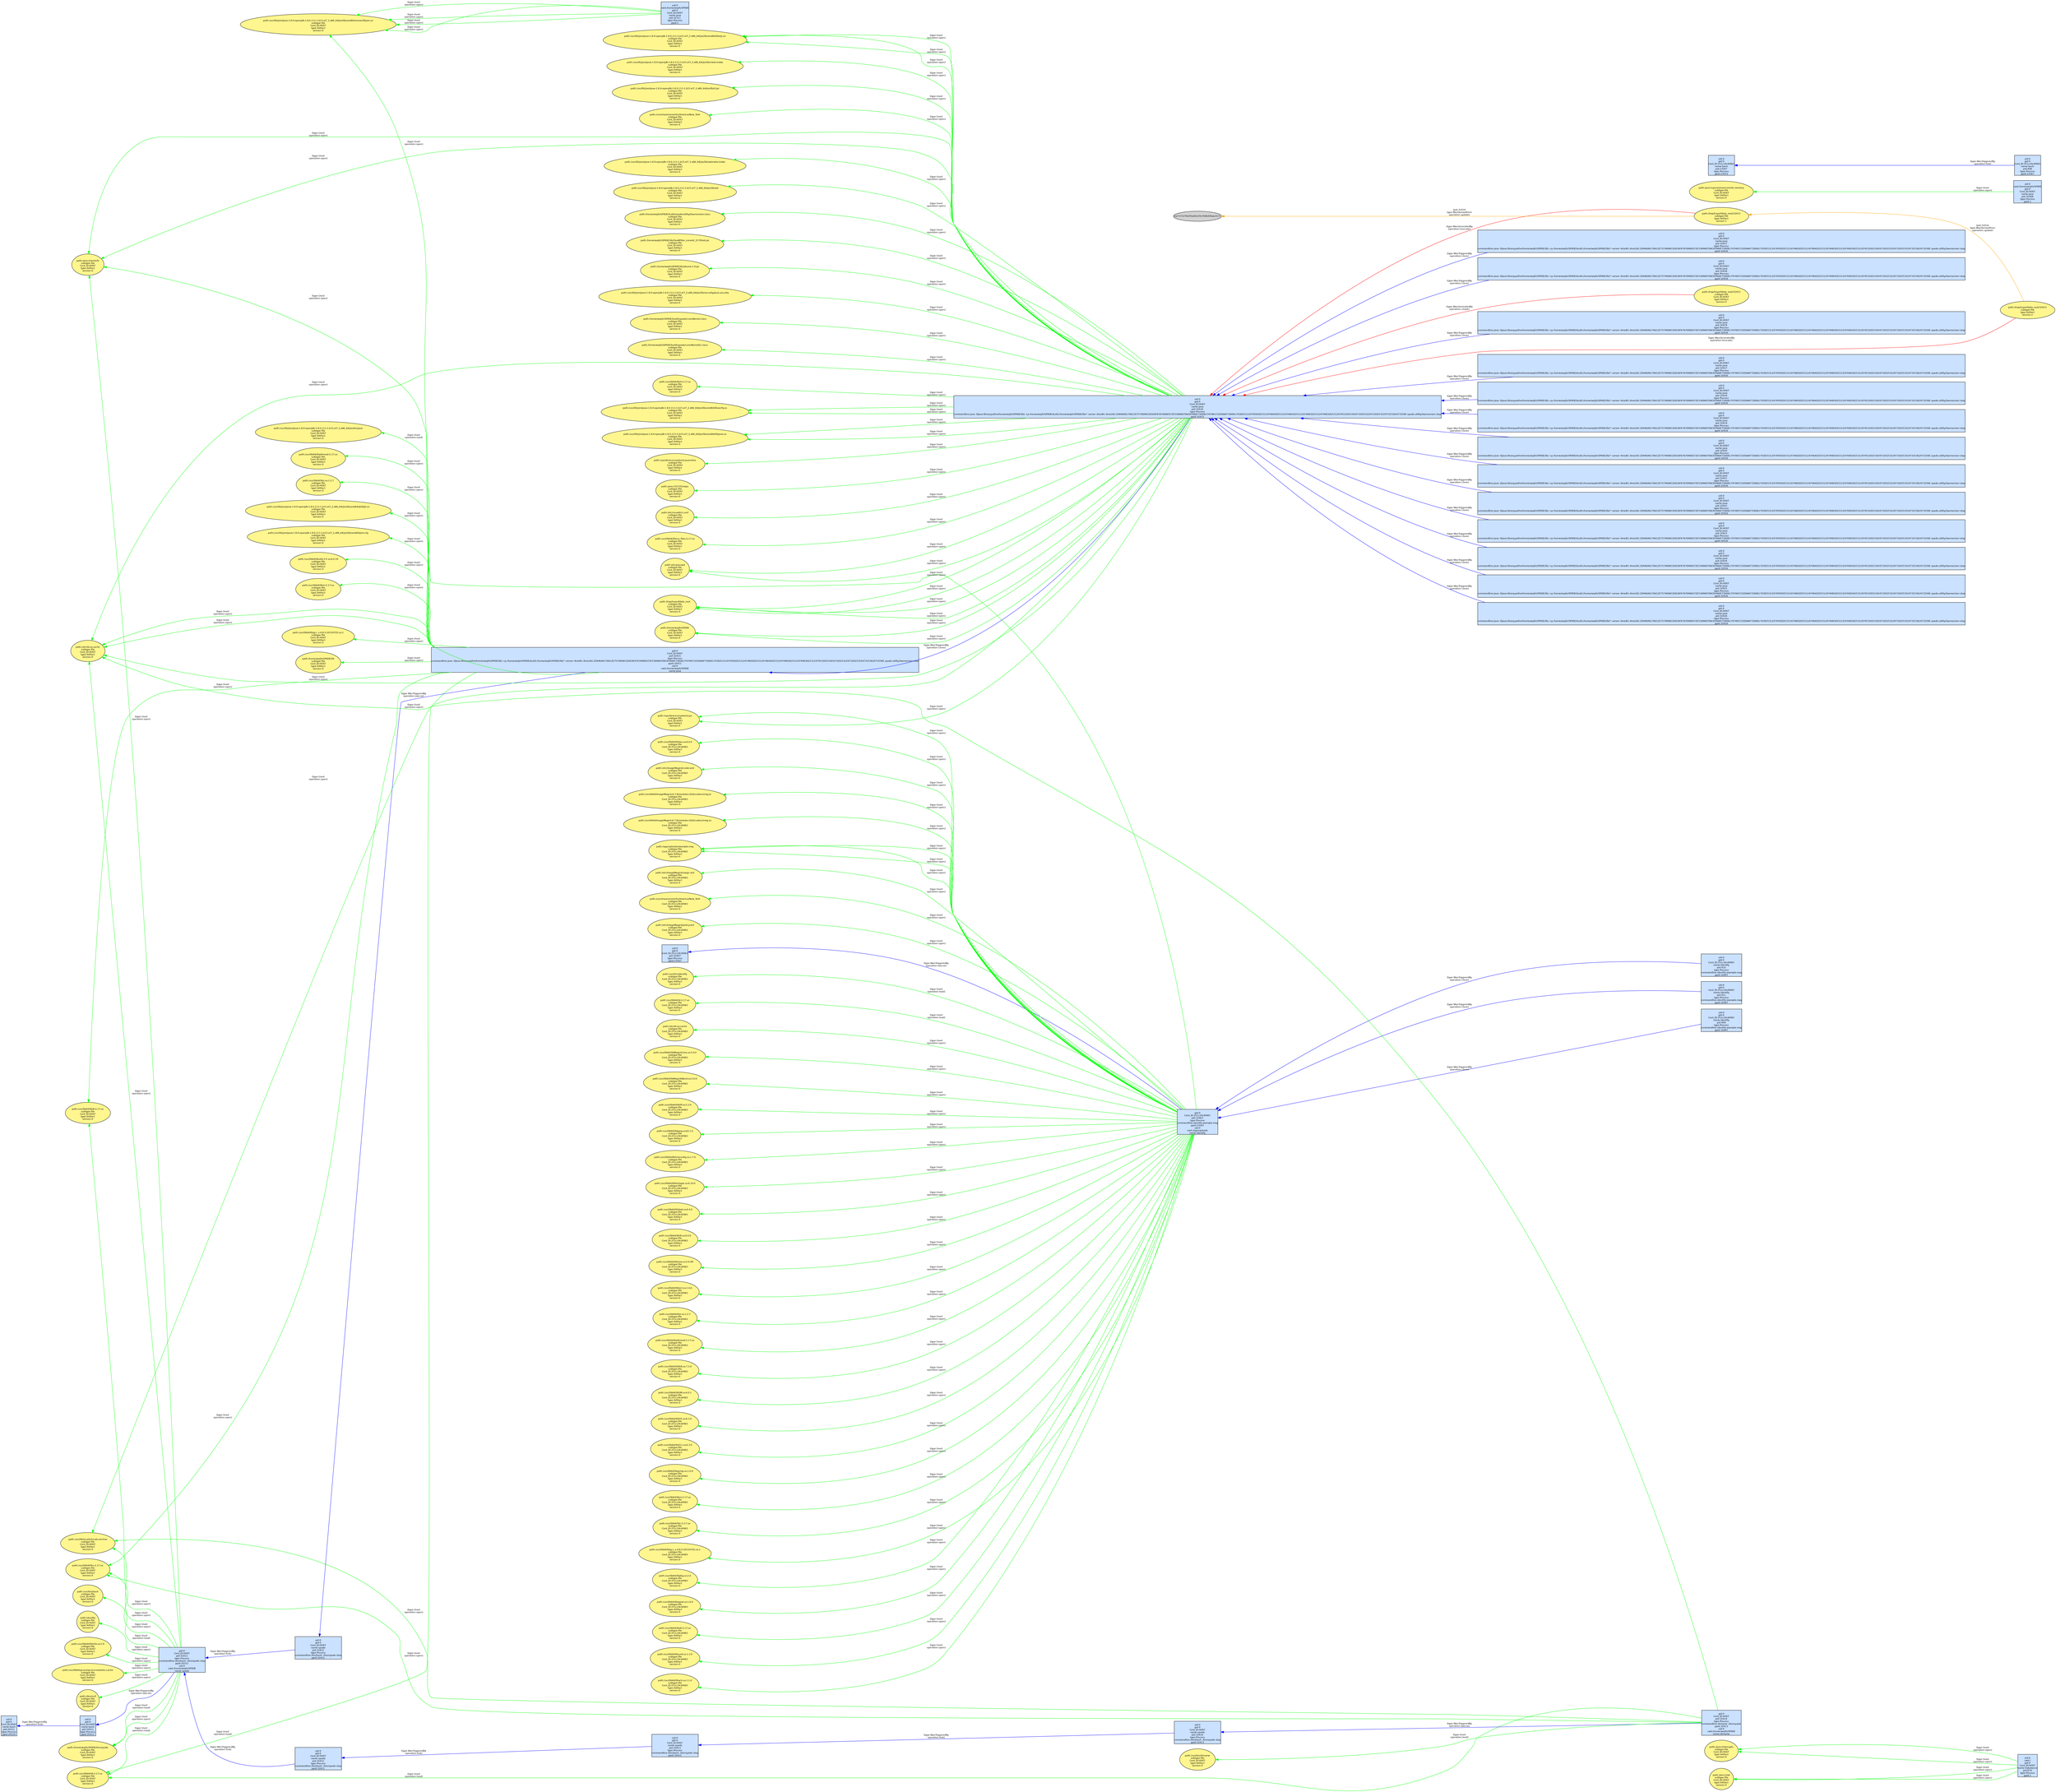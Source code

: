 digraph spade2dot {
graph [rankdir = "RL"];
node [fontname="Helvetica" fontsize="8" style="filled" margin="0.0,0.0"];
edge [fontname="Helvetica" fontsize="8"];
"d5bedb1a84456c5a804f0e257a4b57d2" [label="\nuid:0\ncwd:/\ngid:0\nCont_ID:HOST\nname:irqbalance\npid:674\ntype:Process\nppid:1" shape="box" fillcolor="lightsteelblue1"];
"3594f7b96313cc797d82e3fe8ecaae55" [label="\npath:/proc/interrupts\nsubtype:file\nCont_ID:HOST\ntype:Artifact\nversion:0" shape="ellipse" fillcolor="khaki1"];
"d5bedb1a84456c5a804f0e257a4b57d2" -> "3594f7b96313cc797d82e3fe8ecaae55" [label="(type:Used\noperation:open)" color="green" style="solid"];
"5ae2a8d5a40fef525409eb4b4b286a88" [label="\npath:/proc/stat\nsubtype:file\nCont_ID:HOST\ntype:Artifact\nversion:0" shape="ellipse" fillcolor="khaki1"];
"d5bedb1a84456c5a804f0e257a4b57d2" -> "5ae2a8d5a40fef525409eb4b4b286a88" [label="(type:Used\noperation:open)" color="green" style="solid"];
"f7a51d5e4878b65f12ba1326521f5aa0" [label="\nuid:0\ncwd:/home/wajih/SPADE\ngid:0\nCont_ID:HOST\nname:java\npid:32311\ntype:Process\nppid:1" shape="box" fillcolor="lightsteelblue1"];
"9724959130d44766ea81b58de6a19d00" [label="\npath:/usr/lib/jvm/java-1.8.0-openjdk-1.8.0.111-1.b15.el7_2.x86_64/jre/lib/amd64/server/libjvm.so\nsubtype:file\nCont_ID:HOST\ntype:Artifact\nversion:0" shape="ellipse" fillcolor="khaki1"];
"f7a51d5e4878b65f12ba1326521f5aa0" -> "9724959130d44766ea81b58de6a19d00" [label="(type:Used\noperation:open)" color="green" style="solid"];
"f7a51d5e4878b65f12ba1326521f5aa0" -> "9724959130d44766ea81b58de6a19d00" [label="(type:Used\noperation:open)" color="green" style="solid"];
"f7a51d5e4878b65f12ba1326521f5aa0" -> "9724959130d44766ea81b58de6a19d00" [label="(type:Used\noperation:open)" color="green" style="solid"];
"f7a51d5e4878b65f12ba1326521f5aa0" -> "9724959130d44766ea81b58de6a19d00" [label="(type:Used\noperation:open)" color="green" style="solid"];
"c5261b846a6a46bf033b1a8674bfdc90" [label="\nuid:0\ncwd:/home/wajih/SPADE\ngid:0\nCont_ID:HOST\nname:java\npid:32268\ntype:Process\nppid:1" shape="box" fillcolor="lightsteelblue1"];
"ed88356eae3e6173b0cd5ac16f6bd432" [label="\npath:/proc/sys/vm/overcommit_memory\nsubtype:file\nCont_ID:HOST\ntype:Artifact\nversion:0" shape="ellipse" fillcolor="khaki1"];
"c5261b846a6a46bf033b1a8674bfdc90" -> "ed88356eae3e6173b0cd5ac16f6bd432" [label="(type:Used\noperation:open)" color="green" style="solid"];
"688800286eb8303a6e91432b1bc464df" [label="\nuid:0\ngid:0\nCont_ID:251c24c6f483\nname:bash\npid:23567\ntype:Process\nppid:23553" shape="box" fillcolor="lightsteelblue1"];
"24cf46884e2b3897fe050010476d7267" [label="\nuid:0\ngid:0\nCont_ID:251c24c6f483\nname:bash\npid:408\ntype:Process\nppid:23567" shape="box" fillcolor="lightsteelblue1"];
"24cf46884e2b3897fe050010476d7267" -> "688800286eb8303a6e91432b1bc464df" [label="(type:WasTriggeredBy\noperation:fork)" color="blue" style="solid"];
"41343363273c9040bec633cb296079a9" [label="\nuid:0\ngid:0\nCont_ID:251c24c6f483\npid:32407\ntype:Process\nppid:23567" shape="box" fillcolor="lightsteelblue1"];
"fc82a7436a62c5bf667395cc29b724d3" [label="\ngid:0\nCont_ID:251c24c6f483\npid:32407\ntype:Process\ncommandline:identify example.mvg\nppid:23567\nuid:0\ncwd:/app/uploads\nname:identify" shape="box" fillcolor="lightsteelblue1"];
"fc82a7436a62c5bf667395cc29b724d3" -> "41343363273c9040bec633cb296079a9" [label="(type:WasTriggeredBy\noperation:execve)" color="blue" style="solid"];
"7117643c005ece2ca777548de370c1ec" [label="\npath:/usr/bin/identify\nsubtype:file\nCont_ID:251c24c6f483\ntype:Artifact\nversion:0" shape="ellipse" fillcolor="khaki1"];
"fc82a7436a62c5bf667395cc29b724d3" -> "7117643c005ece2ca777548de370c1ec" [label="(type:Used\noperation:load)" color="green" style="solid"];
"225200f1b4b9d6d4d15cb79c26663d99" [label="\npath:/usr/lib64/ld-2.17.so\nsubtype:file\nCont_ID:251c24c6f483\ntype:Artifact\nversion:0" shape="ellipse" fillcolor="khaki1"];
"fc82a7436a62c5bf667395cc29b724d3" -> "225200f1b4b9d6d4d15cb79c26663d99" [label="(type:Used\noperation:load)" color="green" style="solid"];
"5e6870be5fae6ce6e3b2673f7af7dba7" [label="\npath:/etc/ld.so.cache\nsubtype:file\nCont_ID:251c24c6f483\ntype:Artifact\nversion:0" shape="ellipse" fillcolor="khaki1"];
"fc82a7436a62c5bf667395cc29b724d3" -> "5e6870be5fae6ce6e3b2673f7af7dba7" [label="(type:Used\noperation:open)" color="green" style="solid"];
"1eac1f1ccafbb1c02876ba22739d3308" [label="\npath:/usr/lib64/libMagickCore.so.5.0.0\nsubtype:file\nCont_ID:251c24c6f483\ntype:Artifact\nversion:0" shape="ellipse" fillcolor="khaki1"];
"fc82a7436a62c5bf667395cc29b724d3" -> "1eac1f1ccafbb1c02876ba22739d3308" [label="(type:Used\noperation:open)" color="green" style="solid"];
"aca5c0d2823de746410c3d4f88188389" [label="\npath:/usr/lib64/libMagickWand.so.5.0.0\nsubtype:file\nCont_ID:251c24c6f483\ntype:Artifact\nversion:0" shape="ellipse" fillcolor="khaki1"];
"fc82a7436a62c5bf667395cc29b724d3" -> "aca5c0d2823de746410c3d4f88188389" [label="(type:Used\noperation:open)" color="green" style="solid"];
"351d6340bbf8dda73eb2aa7082de8283" [label="\npath:/usr/lib64/libtiff.so.5.2.0\nsubtype:file\nCont_ID:251c24c6f483\ntype:Artifact\nversion:0" shape="ellipse" fillcolor="khaki1"];
"fc82a7436a62c5bf667395cc29b724d3" -> "351d6340bbf8dda73eb2aa7082de8283" [label="(type:Used\noperation:open)" color="green" style="solid"];
"7be3352ebab7396f8a61b97427d063d9" [label="\npath:/usr/lib64/libjpeg.so.62.1.0\nsubtype:file\nCont_ID:251c24c6f483\ntype:Artifact\nversion:0" shape="ellipse" fillcolor="khaki1"];
"fc82a7436a62c5bf667395cc29b724d3" -> "7be3352ebab7396f8a61b97427d063d9" [label="(type:Used\noperation:open)" color="green" style="solid"];
"b594df7f7b59f057b38bd02a30078119" [label="\npath:/usr/lib64/libfontconfig.so.1.7.0\nsubtype:file\nCont_ID:251c24c6f483\ntype:Artifact\nversion:0" shape="ellipse" fillcolor="khaki1"];
"fc82a7436a62c5bf667395cc29b724d3" -> "b594df7f7b59f057b38bd02a30078119" [label="(type:Used\noperation:open)" color="green" style="solid"];
"e281dd791945f8c856fe3fbc0f4dbdcd" [label="\npath:/usr/lib64/libfreetype.so.6.10.0\nsubtype:file\nCont_ID:251c24c6f483\ntype:Artifact\nversion:0" shape="ellipse" fillcolor="khaki1"];
"fc82a7436a62c5bf667395cc29b724d3" -> "e281dd791945f8c856fe3fbc0f4dbdcd" [label="(type:Used\noperation:open)" color="green" style="solid"];
"3ca30fea82a6fdd7eb34ccfd2d2a446b" [label="\npath:/usr/lib64/libXext.so.6.4.0\nsubtype:file\nCont_ID:251c24c6f483\ntype:Artifact\nversion:0" shape="ellipse" fillcolor="khaki1"];
"fc82a7436a62c5bf667395cc29b724d3" -> "3ca30fea82a6fdd7eb34ccfd2d2a446b" [label="(type:Used\noperation:open)" color="green" style="solid"];
"41c8a87dca0fbee9f8a905d2534a12af" [label="\npath:/usr/lib64/libXt.so.6.0.0\nsubtype:file\nCont_ID:251c24c6f483\ntype:Artifact\nversion:0" shape="ellipse" fillcolor="khaki1"];
"fc82a7436a62c5bf667395cc29b724d3" -> "41c8a87dca0fbee9f8a905d2534a12af" [label="(type:Used\noperation:open)" color="green" style="solid"];
"1f925e339790617854569d9f8d59a2df" [label="\npath:/usr/lib64/liblzma.so.5.0.99\nsubtype:file\nCont_ID:251c24c6f483\ntype:Artifact\nversion:0" shape="ellipse" fillcolor="khaki1"];
"fc82a7436a62c5bf667395cc29b724d3" -> "1f925e339790617854569d9f8d59a2df" [label="(type:Used\noperation:open)" color="green" style="solid"];
"cf793807a685341a20e96ddbc2fdc10d" [label="\npath:/usr/lib64/libbz2.so.1.0.6\nsubtype:file\nCont_ID:251c24c6f483\ntype:Artifact\nversion:0" shape="ellipse" fillcolor="khaki1"];
"fc82a7436a62c5bf667395cc29b724d3" -> "cf793807a685341a20e96ddbc2fdc10d" [label="(type:Used\noperation:open)" color="green" style="solid"];
"11098114ad517b3490b897c5b246355b" [label="\npath:/usr/lib64/libz.so.1.2.7\nsubtype:file\nCont_ID:251c24c6f483\ntype:Artifact\nversion:0" shape="ellipse" fillcolor="khaki1"];
"fc82a7436a62c5bf667395cc29b724d3" -> "11098114ad517b3490b897c5b246355b" [label="(type:Used\noperation:open)" color="green" style="solid"];
"b8cd367b86b19a266143df1b76b1b810" [label="\npath:/usr/lib64/libpthread-2.17.so\nsubtype:file\nCont_ID:251c24c6f483\ntype:Artifact\nversion:0" shape="ellipse" fillcolor="khaki1"];
"fc82a7436a62c5bf667395cc29b724d3" -> "b8cd367b86b19a266143df1b76b1b810" [label="(type:Used\noperation:open)" color="green" style="solid"];
"37c71578fdcaf4be268f29e78346dcef" [label="\npath:/usr/lib64/libltdl.so.7.3.0\nsubtype:file\nCont_ID:251c24c6f483\ntype:Artifact\nversion:0" shape="ellipse" fillcolor="khaki1"];
"fc82a7436a62c5bf667395cc29b724d3" -> "37c71578fdcaf4be268f29e78346dcef" [label="(type:Used\noperation:open)" color="green" style="solid"];
"530ebc73368e3ffc0a4f128f19503bf2" [label="\npath:/usr/lib64/libSM.so.6.0.1\nsubtype:file\nCont_ID:251c24c6f483\ntype:Artifact\nversion:0" shape="ellipse" fillcolor="khaki1"];
"fc82a7436a62c5bf667395cc29b724d3" -> "530ebc73368e3ffc0a4f128f19503bf2" [label="(type:Used\noperation:open)" color="green" style="solid"];
"82591715cc68ee2680004033c8e7b06c" [label="\npath:/usr/lib64/libICE.so.6.3.0\nsubtype:file\nCont_ID:251c24c6f483\ntype:Artifact\nversion:0" shape="ellipse" fillcolor="khaki1"];
"fc82a7436a62c5bf667395cc29b724d3" -> "82591715cc68ee2680004033c8e7b06c" [label="(type:Used\noperation:open)" color="green" style="solid"];
"f9be7fb066322268da3672299d8836f5" [label="\npath:/usr/lib64/libX11.so.6.3.0\nsubtype:file\nCont_ID:251c24c6f483\ntype:Artifact\nversion:0" shape="ellipse" fillcolor="khaki1"];
"fc82a7436a62c5bf667395cc29b724d3" -> "f9be7fb066322268da3672299d8836f5" [label="(type:Used\noperation:open)" color="green" style="solid"];
"1fc4d9d17f382a5f2012b8fa10d19267" [label="\npath:/usr/lib64/libgomp.so.1.0.0\nsubtype:file\nCont_ID:251c24c6f483\ntype:Artifact\nversion:0" shape="ellipse" fillcolor="khaki1"];
"fc82a7436a62c5bf667395cc29b724d3" -> "1fc4d9d17f382a5f2012b8fa10d19267" [label="(type:Used\noperation:open)" color="green" style="solid"];
"d8af93a457bb05fd6eb02c50e3fbe8cb" [label="\npath:/usr/lib64/libm-2.17.so\nsubtype:file\nCont_ID:251c24c6f483\ntype:Artifact\nversion:0" shape="ellipse" fillcolor="khaki1"];
"fc82a7436a62c5bf667395cc29b724d3" -> "d8af93a457bb05fd6eb02c50e3fbe8cb" [label="(type:Used\noperation:open)" color="green" style="solid"];
"5df380cfe507cdc53b217d39e066feec" [label="\npath:/usr/lib64/libc-2.17.so\nsubtype:file\nCont_ID:251c24c6f483\ntype:Artifact\nversion:0" shape="ellipse" fillcolor="khaki1"];
"fc82a7436a62c5bf667395cc29b724d3" -> "5df380cfe507cdc53b217d39e066feec" [label="(type:Used\noperation:open)" color="green" style="solid"];
"5b5fa20a2075e9d920284e8bea07afd8" [label="\npath:/usr/lib64/libgcc_s-4.8.5-20150702.so.1\nsubtype:file\nCont_ID:251c24c6f483\ntype:Artifact\nversion:0" shape="ellipse" fillcolor="khaki1"];
"fc82a7436a62c5bf667395cc29b724d3" -> "5b5fa20a2075e9d920284e8bea07afd8" [label="(type:Used\noperation:open)" color="green" style="solid"];
"e3a5e7ef9cb1dddd15c7b4c769e60692" [label="\npath:/usr/lib64/libjbig.so.2.0\nsubtype:file\nCont_ID:251c24c6f483\ntype:Artifact\nversion:0" shape="ellipse" fillcolor="khaki1"];
"fc82a7436a62c5bf667395cc29b724d3" -> "e3a5e7ef9cb1dddd15c7b4c769e60692" [label="(type:Used\noperation:open)" color="green" style="solid"];
"9aca8746a3956a90659b9b037ac52abb" [label="\npath:/usr/lib64/libexpat.so.1.6.0\nsubtype:file\nCont_ID:251c24c6f483\ntype:Artifact\nversion:0" shape="ellipse" fillcolor="khaki1"];
"fc82a7436a62c5bf667395cc29b724d3" -> "9aca8746a3956a90659b9b037ac52abb" [label="(type:Used\noperation:open)" color="green" style="solid"];
"f908fc2999bb239bb3b29a937951e11f" [label="\npath:/usr/lib64/libdl-2.17.so\nsubtype:file\nCont_ID:251c24c6f483\ntype:Artifact\nversion:0" shape="ellipse" fillcolor="khaki1"];
"fc82a7436a62c5bf667395cc29b724d3" -> "f908fc2999bb239bb3b29a937951e11f" [label="(type:Used\noperation:open)" color="green" style="solid"];
"1df63e91beff66a27673a3ad0fe94e6c" [label="\npath:/usr/lib64/libuuid.so.1.3.0\nsubtype:file\nCont_ID:251c24c6f483\ntype:Artifact\nversion:0" shape="ellipse" fillcolor="khaki1"];
"fc82a7436a62c5bf667395cc29b724d3" -> "1df63e91beff66a27673a3ad0fe94e6c" [label="(type:Used\noperation:open)" color="green" style="solid"];
"580b4bd87b56d7f5f1ca3d0981ab3fc6" [label="\npath:/usr/lib64/libxcb.so.1.1.0\nsubtype:file\nCont_ID:251c24c6f483\ntype:Artifact\nversion:0" shape="ellipse" fillcolor="khaki1"];
"fc82a7436a62c5bf667395cc29b724d3" -> "580b4bd87b56d7f5f1ca3d0981ab3fc6" [label="(type:Used\noperation:open)" color="green" style="solid"];
"5bec3e6d7beab4a354a7dfa2b50bd6b1" [label="\npath:/usr/lib64/libXau.so.6.0.0\nsubtype:file\nCont_ID:251c24c6f483\ntype:Artifact\nversion:0" shape="ellipse" fillcolor="khaki1"];
"fc82a7436a62c5bf667395cc29b724d3" -> "5bec3e6d7beab4a354a7dfa2b50bd6b1" [label="(type:Used\noperation:open)" color="green" style="solid"];
"456edbb7a3dc6defd6bf8bcc8f229c5e" [label="\npath:/sys/devices/system/cpu\nsubtype:file\nCont_ID:HOST\ntype:Artifact\nversion:0" shape="ellipse" fillcolor="khaki1"];
"fc82a7436a62c5bf667395cc29b724d3" -> "456edbb7a3dc6defd6bf8bcc8f229c5e" [label="(type:Used\noperation:open)" color="green" style="solid"];
"c5af0c4f10c673782667cb8ee66e7245" [label="\npath:/proc/meminfo\nsubtype:file\nCont_ID:HOST\ntype:Artifact\nversion:0" shape="ellipse" fillcolor="khaki1"];
"fc82a7436a62c5bf667395cc29b724d3" -> "c5af0c4f10c673782667cb8ee66e7245" [label="(type:Used\noperation:open)" color="green" style="solid"];
"11321a3c1555760b9ce1668ac6409a4d" [label="\npath:/etc/ImageMagick/policy.xml\nsubtype:file\nCont_ID:251c24c6f483\ntype:Artifact\nversion:0" shape="ellipse" fillcolor="khaki1"];
"fc82a7436a62c5bf667395cc29b724d3" -> "11321a3c1555760b9ce1668ac6409a4d" [label="(type:Used\noperation:open)" color="green" style="solid"];
"7385287e7c86a380b4328b5be38fe1a8" [label="\npath:/etc/ImageMagick/coder.xml\nsubtype:file\nCont_ID:251c24c6f483\ntype:Artifact\nversion:0" shape="ellipse" fillcolor="khaki1"];
"fc82a7436a62c5bf667395cc29b724d3" -> "7385287e7c86a380b4328b5be38fe1a8" [label="(type:Used\noperation:open)" color="green" style="solid"];
"3ba438fb914fe6af036232634b3e42ba" [label="\npath:/usr/lib64/ImageMagick-6.7.8/modules-Q16/coders/mvg.la\nsubtype:file\nCont_ID:251c24c6f483\ntype:Artifact\nversion:0" shape="ellipse" fillcolor="khaki1"];
"fc82a7436a62c5bf667395cc29b724d3" -> "3ba438fb914fe6af036232634b3e42ba" [label="(type:Used\noperation:open)" color="green" style="solid"];
"4175ee1722351b29706b499db337e828" [label="\npath:/usr/lib64/ImageMagick-6.7.8/modules-Q16/coders/mvg.so\nsubtype:file\nCont_ID:251c24c6f483\ntype:Artifact\nversion:0" shape="ellipse" fillcolor="khaki1"];
"fc82a7436a62c5bf667395cc29b724d3" -> "4175ee1722351b29706b499db337e828" [label="(type:Used\noperation:open)" color="green" style="solid"];
"c90545a741a1e242c949a8ba309b764d" [label="\npath:/app/uploads/example.mvg\nsubtype:file\nCont_ID:251c24c6f483\ntype:Artifact\nversion:0" shape="ellipse" fillcolor="khaki1"];
"fc82a7436a62c5bf667395cc29b724d3" -> "c90545a741a1e242c949a8ba309b764d" [label="(type:Used\noperation:open)" color="green" style="solid"];
"93197066ccf3bc6d750364c2807c0037" [label="\npath:/etc/ImageMagick/magic.xml\nsubtype:file\nCont_ID:251c24c6f483\ntype:Artifact\nversion:0" shape="ellipse" fillcolor="khaki1"];
"fc82a7436a62c5bf667395cc29b724d3" -> "93197066ccf3bc6d750364c2807c0037" [label="(type:Used\noperation:open)" color="green" style="solid"];
"fc82a7436a62c5bf667395cc29b724d3" -> "c90545a741a1e242c949a8ba309b764d" [label="(type:Used\noperation:open)" color="green" style="solid"];
"fc82a7436a62c5bf667395cc29b724d3" -> "c90545a741a1e242c949a8ba309b764d" [label="(type:Used\noperation:open)" color="green" style="solid"];
"ff746611ec12f0df0963adb6c4d37154" [label="\nuid:0\ngid:0\nCont_ID:251c24c6f483\nname:identify\npid:409\ntype:Process\ncommandline:identify example.mvg\nppid:32407" shape="box" fillcolor="lightsteelblue1"];
"ff746611ec12f0df0963adb6c4d37154" -> "fc82a7436a62c5bf667395cc29b724d3" [label="(type:WasTriggeredBy\noperation:clone)" color="blue" style="solid"];
"b2c79c20e5ce2406ba98b4a583a75b26" [label="\nuid:0\ngid:0\nCont_ID:251c24c6f483\nname:identify\npid:410\ntype:Process\ncommandline:identify example.mvg\nppid:32407" shape="box" fillcolor="lightsteelblue1"];
"b2c79c20e5ce2406ba98b4a583a75b26" -> "fc82a7436a62c5bf667395cc29b724d3" [label="(type:WasTriggeredBy\noperation:clone)" color="blue" style="solid"];
"f831de6ff59513d80c91c5dd2a545788" [label="\nuid:0\ngid:0\nCont_ID:251c24c6f483\nname:identify\npid:411\ntype:Process\ncommandline:identify example.mvg\nppid:32407" shape="box" fillcolor="lightsteelblue1"];
"f831de6ff59513d80c91c5dd2a545788" -> "fc82a7436a62c5bf667395cc29b724d3" [label="(type:WasTriggeredBy\noperation:clone)" color="blue" style="solid"];
"1f512b9b112a72b4cfbd789a7a23b7af" [label="\npath:/usr/share/zoneinfo/America/New_York\nsubtype:file\nCont_ID:251c24c6f483\ntype:Artifact\nversion:0" shape="ellipse" fillcolor="khaki1"];
"fc82a7436a62c5bf667395cc29b724d3" -> "1f512b9b112a72b4cfbd789a7a23b7af" [label="(type:Used\noperation:open)" color="green" style="solid"];
"d5bedb1a84456c5a804f0e257a4b57d2" -> "3594f7b96313cc797d82e3fe8ecaae55" [label="(type:Used\noperation:open)" color="green" style="solid"];
"d5bedb1a84456c5a804f0e257a4b57d2" -> "5ae2a8d5a40fef525409eb4b4b286a88" [label="(type:Used\noperation:open)" color="green" style="solid"];
"cc767de462aae4e29bcfc8caa1bbdc3b" [label="\nuid:0\ngid:0\nCont_ID:HOST\nname:bash\npid:20311\ntype:Process\nppid:20310" shape="box" fillcolor="lightsteelblue1"];
"8d69f1839b4aec8a39244b740019fec3" [label="\nuid:0\ngid:0\nCont_ID:HOST\nname:bash\npid:32411\ntype:Process\nppid:20311" shape="box" fillcolor="lightsteelblue1"];
"8d69f1839b4aec8a39244b740019fec3" -> "cc767de462aae4e29bcfc8caa1bbdc3b" [label="(type:WasTriggeredBy\noperation:fork)" color="blue" style="solid"];
"6768ca7276796e56ce54db123add839a" [label="\ngid:0\nCont_ID:HOST\npid:32411\ntype:Process\ncommandline:/bin/bash ./bin/spade stop\nppid:20311\nuid:0\ncwd:/home/wajih/SPADE\nname:spade" shape="box" fillcolor="lightsteelblue1"];
"6768ca7276796e56ce54db123add839a" -> "8d69f1839b4aec8a39244b740019fec3" [label="(type:WasTriggeredBy\noperation:execve)" color="blue" style="solid"];
"b1ab4a98f560d0a26368182f39a1b5f7" [label="\npath:/home/wajih/SPADE/bin/spade\nsubtype:file\nCont_ID:HOST\ntype:Artifact\nversion:0" shape="ellipse" fillcolor="khaki1"];
"6768ca7276796e56ce54db123add839a" -> "b1ab4a98f560d0a26368182f39a1b5f7" [label="(type:Used\noperation:load)" color="green" style="solid"];
"09053ebeb5f786b840c657a710ca85f5" [label="\npath:/usr/bin/bash\nsubtype:file\nCont_ID:HOST\ntype:Artifact\nversion:0" shape="ellipse" fillcolor="khaki1"];
"6768ca7276796e56ce54db123add839a" -> "09053ebeb5f786b840c657a710ca85f5" [label="(type:Used\noperation:load)" color="green" style="solid"];
"55c03adc9e8e37a397f8954ce287f40c" [label="\npath:/usr/lib64/ld-2.17.so\nsubtype:file\nCont_ID:HOST\ntype:Artifact\nversion:0" shape="ellipse" fillcolor="khaki1"];
"6768ca7276796e56ce54db123add839a" -> "55c03adc9e8e37a397f8954ce287f40c" [label="(type:Used\noperation:load)" color="green" style="solid"];
"ad3ba21ede0dea95855357ddd5780a19" [label="\npath:/etc/ld.so.cache\nsubtype:file\nCont_ID:HOST\ntype:Artifact\nversion:0" shape="ellipse" fillcolor="khaki1"];
"6768ca7276796e56ce54db123add839a" -> "ad3ba21ede0dea95855357ddd5780a19" [label="(type:Used\noperation:open)" color="green" style="solid"];
"38004e85fb03317aa01ff00cd29376f9" [label="\npath:/usr/lib64/libtinfo.so.5.9\nsubtype:file\nCont_ID:HOST\ntype:Artifact\nversion:0" shape="ellipse" fillcolor="khaki1"];
"6768ca7276796e56ce54db123add839a" -> "38004e85fb03317aa01ff00cd29376f9" [label="(type:Used\noperation:open)" color="green" style="solid"];
"eb09697f9a2def3fe5929a2065914497" [label="\npath:/usr/lib64/libdl-2.17.so\nsubtype:file\nCont_ID:HOST\ntype:Artifact\nversion:0" shape="ellipse" fillcolor="khaki1"];
"6768ca7276796e56ce54db123add839a" -> "eb09697f9a2def3fe5929a2065914497" [label="(type:Used\noperation:open)" color="green" style="solid"];
"a71d01ae0398c198ca06ba9023cd8b04" [label="\npath:/usr/lib64/libc-2.17.so\nsubtype:file\nCont_ID:HOST\ntype:Artifact\nversion:0" shape="ellipse" fillcolor="khaki1"];
"6768ca7276796e56ce54db123add839a" -> "a71d01ae0398c198ca06ba9023cd8b04" [label="(type:Used\noperation:open)" color="green" style="solid"];
"0fde2f68e2971cd2d62dac8ee143bd13" [label="\npath:/dev/tty\nsubtype:file\nCont_ID:HOST\ntype:Artifact\nversion:0" shape="ellipse" fillcolor="khaki1"];
"6768ca7276796e56ce54db123add839a" -> "0fde2f68e2971cd2d62dac8ee143bd13" [label="(type:Used\noperation:open)" color="green" style="solid"];
"f8459929a6ee407583721e00c1e38742" [label="\npath:/usr/lib/locale/locale-archive\nsubtype:file\nCont_ID:HOST\ntype:Artifact\nversion:0" shape="ellipse" fillcolor="khaki1"];
"6768ca7276796e56ce54db123add839a" -> "f8459929a6ee407583721e00c1e38742" [label="(type:Used\noperation:open)" color="green" style="solid"];
"6768ca7276796e56ce54db123add839a" -> "c5af0c4f10c673782667cb8ee66e7245" [label="(type:Used\noperation:open)" color="green" style="solid"];
"e7bc7d4409586285a06e07f523dc3502" [label="\npath:/usr/lib64/gconv/gconv-modules.cache\nsubtype:file\nCont_ID:HOST\ntype:Artifact\nversion:0" shape="ellipse" fillcolor="khaki1"];
"6768ca7276796e56ce54db123add839a" -> "e7bc7d4409586285a06e07f523dc3502" [label="(type:Used\noperation:open)" color="green" style="solid"];
"b1ab4a98f560d0a26368182f39a1b5f7" [label="\npath:/home/wajih/SPADE/bin/spade\nsubtype:file\nCont_ID:HOST\ntype:Artifact\nversion:0" shape="ellipse" fillcolor="khaki1"];
"6768ca7276796e56ce54db123add839a" -> "b1ab4a98f560d0a26368182f39a1b5f7" [label="(type:Used\noperation:open)" color="green" style="solid"];
"8974dfdb88a38f7e1b15b6b319059335" [label="\nuid:0\ngid:0\nCont_ID:HOST\nname:spade\npid:32412\ntype:Process\ncommandline:/bin/bash ./bin/spade stop\nppid:32411" shape="box" fillcolor="lightsteelblue1"];
"8974dfdb88a38f7e1b15b6b319059335" -> "6768ca7276796e56ce54db123add839a" [label="(type:WasTriggeredBy\noperation:fork)" color="blue" style="solid"];
"0a43ee7439a95ec8ff84fd906c28ee78" [label="\nuid:0\ngid:0\nCont_ID:HOST\nname:spade\npid:32413\ntype:Process\ncommandline:/bin/bash ./bin/spade stop\nppid:32412" shape="box" fillcolor="lightsteelblue1"];
"0a43ee7439a95ec8ff84fd906c28ee78" -> "8974dfdb88a38f7e1b15b6b319059335" [label="(type:WasTriggeredBy\noperation:fork)" color="blue" style="solid"];
"88cfde9cd75c4f543ed2fa4353ee9d66" [label="\nuid:0\ngid:0\nCont_ID:HOST\nname:spade\npid:32414\ntype:Process\ncommandline:/bin/bash ./bin/spade stop\nppid:32413" shape="box" fillcolor="lightsteelblue1"];
"88cfde9cd75c4f543ed2fa4353ee9d66" -> "0a43ee7439a95ec8ff84fd906c28ee78" [label="(type:WasTriggeredBy\noperation:fork)" color="blue" style="solid"];
"535f81a1fdd0fe912f025179b551735d" [label="\ngid:0\nCont_ID:HOST\npid:32414\ntype:Process\ncommandline:dirname ./bin/spade\nppid:32413\nuid:0\ncwd:/home/wajih/SPADE\nname:dirname" shape="box" fillcolor="lightsteelblue1"];
"535f81a1fdd0fe912f025179b551735d" -> "88cfde9cd75c4f543ed2fa4353ee9d66" [label="(type:WasTriggeredBy\noperation:execve)" color="blue" style="solid"];
"8c0e849baaeb71153adc9e85c280d22d" [label="\npath:/usr/bin/dirname\nsubtype:file\nCont_ID:HOST\ntype:Artifact\nversion:0" shape="ellipse" fillcolor="khaki1"];
"535f81a1fdd0fe912f025179b551735d" -> "8c0e849baaeb71153adc9e85c280d22d" [label="(type:Used\noperation:load)" color="green" style="solid"];
"535f81a1fdd0fe912f025179b551735d" -> "55c03adc9e8e37a397f8954ce287f40c" [label="(type:Used\noperation:load)" color="green" style="solid"];
"535f81a1fdd0fe912f025179b551735d" -> "ad3ba21ede0dea95855357ddd5780a19" [label="(type:Used\noperation:open)" color="green" style="solid"];
"535f81a1fdd0fe912f025179b551735d" -> "a71d01ae0398c198ca06ba9023cd8b04" [label="(type:Used\noperation:open)" color="green" style="solid"];
"535f81a1fdd0fe912f025179b551735d" -> "f8459929a6ee407583721e00c1e38742" [label="(type:Used\noperation:open)" color="green" style="solid"];
"414cf5a99e89bb297ff44daf2b22fef0" [label="\npath:/dev/null\nsubtype:file\nCont_ID:HOST\ntype:Artifact\nversion:0" shape="ellipse" fillcolor="khaki1"];
"6768ca7276796e56ce54db123add839a" -> "414cf5a99e89bb297ff44daf2b22fef0" [label="(type:Used\noperation:open)" color="green" style="solid"];
"aedc826a099000fe90c6d0186497d63e" [label="\nuid:0\ngid:0\nCont_ID:HOST\nname:spade\npid:32415\ntype:Process\ncommandline:/bin/bash ./bin/spade stop\nppid:32411" shape="box" fillcolor="lightsteelblue1"];
"aedc826a099000fe90c6d0186497d63e" -> "6768ca7276796e56ce54db123add839a" [label="(type:WasTriggeredBy\noperation:fork)" color="blue" style="solid"];
"76c261456c033223a6b442130f8bf87c" [label="\ngid:0\nCont_ID:HOST\npid:32415\ntype:Process\ncommandline:java -Djava.library.path=/home/wajih/SPADE/lib/ -cp /home/wajih/SPADE/build:/home/wajih/SPADE/lib/* -server -Xms8G -Xmx16G 2D446A6176612E7574696C2E6C6F6767696E672E53696D706C65466F726D61747465722E666F726D61743D25312474592D253124746D2D25312474642025312474483A253124744D3A253124745320253424732025322473202535247325362473256E spade.utility.Daemonizer stop\nppid:32411\nuid:0\ncwd:/home/wajih/SPADE\nname:java" shape="box" fillcolor="lightsteelblue1"];
"76c261456c033223a6b442130f8bf87c" -> "aedc826a099000fe90c6d0186497d63e" [label="(type:WasTriggeredBy\noperation:execve)" color="blue" style="solid"];
"df9b4581d302b446315a43af0fd3ac8a" [label="\npath:/usr/lib/jvm/java-1.8.0-openjdk-1.8.0.111-1.b15.el7_2.x86_64/jre/bin/java\nsubtype:file\nCont_ID:HOST\ntype:Artifact\nversion:0" shape="ellipse" fillcolor="khaki1"];
"76c261456c033223a6b442130f8bf87c" -> "df9b4581d302b446315a43af0fd3ac8a" [label="(type:Used\noperation:load)" color="green" style="solid"];
"55c03adc9e8e37a397f8954ce287f40c" [label="\npath:/usr/lib64/ld-2.17.so\nsubtype:file\nCont_ID:HOST\ntype:Artifact\nversion:0" shape="ellipse" fillcolor="khaki1"];
"76c261456c033223a6b442130f8bf87c" -> "55c03adc9e8e37a397f8954ce287f40c" [label="(type:Used\noperation:load)" color="green" style="solid"];
"76c261456c033223a6b442130f8bf87c" -> "ad3ba21ede0dea95855357ddd5780a19" [label="(type:Used\noperation:open)" color="green" style="solid"];
"8df6ef9a4a02ddc7a6ed9ae56958f04d" [label="\npath:/usr/lib64/libpthread-2.17.so\nsubtype:file\nCont_ID:HOST\ntype:Artifact\nversion:0" shape="ellipse" fillcolor="khaki1"];
"76c261456c033223a6b442130f8bf87c" -> "8df6ef9a4a02ddc7a6ed9ae56958f04d" [label="(type:Used\noperation:open)" color="green" style="solid"];
"a38af618eab3b3c8fe396079d89c07c3" [label="\npath:/usr/lib64/libz.so.1.2.7\nsubtype:file\nCont_ID:HOST\ntype:Artifact\nversion:0" shape="ellipse" fillcolor="khaki1"];
"76c261456c033223a6b442130f8bf87c" -> "a38af618eab3b3c8fe396079d89c07c3" [label="(type:Used\noperation:open)" color="green" style="solid"];
"209289fbc82dd6488918df691f3e63ae" [label="\npath:/usr/lib/jvm/java-1.8.0-openjdk-1.8.0.111-1.b15.el7_2.x86_64/jre/lib/amd64/jli/libjli.so\nsubtype:file\nCont_ID:HOST\ntype:Artifact\nversion:0" shape="ellipse" fillcolor="khaki1"];
"76c261456c033223a6b442130f8bf87c" -> "209289fbc82dd6488918df691f3e63ae" [label="(type:Used\noperation:open)" color="green" style="solid"];
"76c261456c033223a6b442130f8bf87c" -> "eb09697f9a2def3fe5929a2065914497" [label="(type:Used\noperation:open)" color="green" style="solid"];
"76c261456c033223a6b442130f8bf87c" -> "a71d01ae0398c198ca06ba9023cd8b04" [label="(type:Used\noperation:open)" color="green" style="solid"];
"a7482ff1641cefe7c4175a2e7d0a4286" [label="\npath:/usr/lib/jvm/java-1.8.0-openjdk-1.8.0.111-1.b15.el7_2.x86_64/jre/lib/amd64/jvm.cfg\nsubtype:file\nCont_ID:HOST\ntype:Artifact\nversion:0" shape="ellipse" fillcolor="khaki1"];
"76c261456c033223a6b442130f8bf87c" -> "a7482ff1641cefe7c4175a2e7d0a4286" [label="(type:Used\noperation:open)" color="green" style="solid"];
"76c261456c033223a6b442130f8bf87c" -> "9724959130d44766ea81b58de6a19d00" [label="(type:Used\noperation:open)" color="green" style="solid"];
"76c261456c033223a6b442130f8bf87c" -> "ad3ba21ede0dea95855357ddd5780a19" [label="(type:Used\noperation:open)" color="green" style="solid"];
"758bb0a375d65c3a9eeeedae38070cd3" [label="\npath:/usr/lib64/libstdc++.so.6.0.19\nsubtype:file\nCont_ID:HOST\ntype:Artifact\nversion:0" shape="ellipse" fillcolor="khaki1"];
"76c261456c033223a6b442130f8bf87c" -> "758bb0a375d65c3a9eeeedae38070cd3" [label="(type:Used\noperation:open)" color="green" style="solid"];
"f83b7d549f59a892909e2093b20a3d29" [label="\npath:/usr/lib64/libm-2.17.so\nsubtype:file\nCont_ID:HOST\ntype:Artifact\nversion:0" shape="ellipse" fillcolor="khaki1"];
"76c261456c033223a6b442130f8bf87c" -> "f83b7d549f59a892909e2093b20a3d29" [label="(type:Used\noperation:open)" color="green" style="solid"];
"3cd15d4cb43969edf7bad5f863c6ef79" [label="\npath:/usr/lib64/libgcc_s-4.8.5-20150702.so.1\nsubtype:file\nCont_ID:HOST\ntype:Artifact\nversion:0" shape="ellipse" fillcolor="khaki1"];
"76c261456c033223a6b442130f8bf87c" -> "3cd15d4cb43969edf7bad5f863c6ef79" [label="(type:Used\noperation:open)" color="green" style="solid"];
"94fef2417ba113149af117933fa2d71c" [label="\npath:/home/wajih/SPADE/lib\nsubtype:file\nCont_ID:HOST\ntype:Artifact\nversion:0" shape="ellipse" fillcolor="khaki1"];
"76c261456c033223a6b442130f8bf87c" -> "94fef2417ba113149af117933fa2d71c" [label="(type:Used\noperation:open)" color="green" style="solid"];
"315647077b49d00afd3ad946ca6f104c" [label="\nuid:0\ngid:0\nCont_ID:HOST\nname:java\npid:32416\ntype:Process\ncommandline:java -Djava.library.path=/home/wajih/SPADE/lib/ -cp /home/wajih/SPADE/build:/home/wajih/SPADE/lib/* -server -Xms8G -Xmx16G 2D446A6176612E7574696C2E6C6F6767696E672E53696D706C65466F726D61747465722E666F726D61743D25312474592D253124746D2D25312474642025312474483A253124744D3A253124745320253424732025322473202535247325362473256E spade.utility.Daemonizer stop\nppid:32415" shape="box" fillcolor="lightsteelblue1"];
"315647077b49d00afd3ad946ca6f104c" -> "76c261456c033223a6b442130f8bf87c" [label="(type:WasTriggeredBy\noperation:clone)" color="blue" style="solid"];
"315647077b49d00afd3ad946ca6f104c" -> "456edbb7a3dc6defd6bf8bcc8f229c5e" [label="(type:Used\noperation:open)" color="green" style="solid"];
"315647077b49d00afd3ad946ca6f104c" -> "c5af0c4f10c673782667cb8ee66e7245" [label="(type:Used\noperation:open)" color="green" style="solid"];
"315647077b49d00afd3ad946ca6f104c" -> "ad3ba21ede0dea95855357ddd5780a19" [label="(type:Used\noperation:open)" color="green" style="solid"];
"22217f990780ac60969889f3faad378b" [label="\npath:/usr/lib64/librt-2.17.so\nsubtype:file\nCont_ID:HOST\ntype:Artifact\nversion:0" shape="ellipse" fillcolor="khaki1"];
"315647077b49d00afd3ad946ca6f104c" -> "22217f990780ac60969889f3faad378b" [label="(type:Used\noperation:open)" color="green" style="solid"];
"2d6989a97dcf9a80dfecc82a79b05c78" [label="\npath:/usr/lib/jvm/java-1.8.0-openjdk-1.8.0.111-1.b15.el7_2.x86_64/jre/lib/amd64/libverify.so\nsubtype:file\nCont_ID:HOST\ntype:Artifact\nversion:0" shape="ellipse" fillcolor="khaki1"];
"315647077b49d00afd3ad946ca6f104c" -> "2d6989a97dcf9a80dfecc82a79b05c78" [label="(type:Used\noperation:open)" color="green" style="solid"];
"315647077b49d00afd3ad946ca6f104c" -> "2d6989a97dcf9a80dfecc82a79b05c78" [label="(type:Used\noperation:open)" color="green" style="solid"];
"9872e1ccea49783f58309f44e230e275" [label="\npath:/usr/lib/jvm/java-1.8.0-openjdk-1.8.0.111-1.b15.el7_2.x86_64/jre/lib/amd64/libjava.so\nsubtype:file\nCont_ID:HOST\ntype:Artifact\nversion:0" shape="ellipse" fillcolor="khaki1"];
"315647077b49d00afd3ad946ca6f104c" -> "9872e1ccea49783f58309f44e230e275" [label="(type:Used\noperation:open)" color="green" style="solid"];
"315647077b49d00afd3ad946ca6f104c" -> "9872e1ccea49783f58309f44e230e275" [label="(type:Used\noperation:open)" color="green" style="solid"];
"0cdeeaf2ab451fc646bd90fba21b1b93" [label="\npath:/sys/devices/system/cpu/online\nsubtype:file\nCont_ID:HOST\ntype:Artifact\nversion:0" shape="ellipse" fillcolor="khaki1"];
"315647077b49d00afd3ad946ca6f104c" -> "0cdeeaf2ab451fc646bd90fba21b1b93" [label="(type:Used\noperation:open)" color="green" style="solid"];
"f29ef4b73b36e18f63dd1242feeb3656" [label="\npath:/proc/32235/maps\nsubtype:file\nCont_ID:HOST\ntype:Artifact\nversion:0" shape="ellipse" fillcolor="khaki1"];
"315647077b49d00afd3ad946ca6f104c" -> "f29ef4b73b36e18f63dd1242feeb3656" [label="(type:Used\noperation:open)" color="green" style="solid"];
"c30bc343b2b8393fa977d492619c0362" [label="\npath:/etc/nsswitch.conf\nsubtype:file\nCont_ID:HOST\ntype:Artifact\nversion:0" shape="ellipse" fillcolor="khaki1"];
"315647077b49d00afd3ad946ca6f104c" -> "c30bc343b2b8393fa977d492619c0362" [label="(type:Used\noperation:open)" color="green" style="solid"];
"315647077b49d00afd3ad946ca6f104c" -> "ad3ba21ede0dea95855357ddd5780a19" [label="(type:Used\noperation:open)" color="green" style="solid"];
"1f92ee05c23d7fdfccafa53dd6f829c2" [label="\npath:/usr/lib64/libnss_files-2.17.so\nsubtype:file\nCont_ID:HOST\ntype:Artifact\nversion:0" shape="ellipse" fillcolor="khaki1"];
"315647077b49d00afd3ad946ca6f104c" -> "1f92ee05c23d7fdfccafa53dd6f829c2" [label="(type:Used\noperation:open)" color="green" style="solid"];
"7a892f3b2d06a5524e8fbd7a8067e70b" [label="\npath:/etc/passwd\nsubtype:file\nCont_ID:HOST\ntype:Artifact\nversion:0" shape="ellipse" fillcolor="khaki1"];
"315647077b49d00afd3ad946ca6f104c" -> "7a892f3b2d06a5524e8fbd7a8067e70b" [label="(type:Used\noperation:open)" color="green" style="solid"];
"fd54e78092efdb02092386d2a3579373" [label="\npath:/tmp/hsperfdata_root\nsubtype:file\nCont_ID:HOST\ntype:Artifact\nversion:0" shape="ellipse" fillcolor="khaki1"];
"315647077b49d00afd3ad946ca6f104c" -> "fd54e78092efdb02092386d2a3579373" [label="(type:Used\noperation:open)" color="green" style="solid"];
"315647077b49d00afd3ad946ca6f104c" -> "fd54e78092efdb02092386d2a3579373" [label="(type:Used\noperation:open)" color="green" style="solid"];
"34b3ddfe63a15f1e4797bfd627089f42" [label="\npath:/home/wajih/SPADE\nsubtype:file\nCont_ID:HOST\ntype:Artifact\nversion:0" shape="ellipse" fillcolor="khaki1"];
"315647077b49d00afd3ad946ca6f104c" -> "34b3ddfe63a15f1e4797bfd627089f42" [label="(type:Used\noperation:open)" color="green" style="solid"];
"315647077b49d00afd3ad946ca6f104c" -> "fd54e78092efdb02092386d2a3579373" [label="(type:Used\noperation:open)" color="green" style="solid"];
"315647077b49d00afd3ad946ca6f104c" -> "fd54e78092efdb02092386d2a3579373" [label="(type:Used\noperation:open)" color="green" style="solid"];
"315647077b49d00afd3ad946ca6f104c" -> "34b3ddfe63a15f1e4797bfd627089f42" [label="(type:Used\noperation:open)" color="green" style="solid"];
"5b2def62dad383b7b33c2a7ca19cca4c" [label="\npath:/tmp/hsperfdata_root/32415\nsubtype:file\nCont_ID:HOST\ntype:Artifact\nversion:0" shape="ellipse" fillcolor="khaki1"];
"5b2def62dad383b7b33c2a7ca19cca4c" -> "315647077b49d00afd3ad946ca6f104c" [label="(type:WasGeneratedBy\noperation:create)" color="red" style="solid"];
"c85538ccc3f2cd36b3483849a6ba5198" [label="\npath:/tmp/hsperfdata_root/32415\nsubtype:file\ntype:Artifact\nversion:1" shape="ellipse" fillcolor="khaki1"];
"c85538ccc3f2cd36b3483849a6ba5198" -> "ea717127bd35a02e19c356b43baa317c" [label="(pid:32416\ntype:WasDerivedFrom\noperation:update)" color="orange" style="solid"];
"c85538ccc3f2cd36b3483849a6ba5198" -> "315647077b49d00afd3ad946ca6f104c" [label="(type:WasGeneratedBy\noperation:truncate)" color="red" style="solid"];
"aa30417e305c270d821f34c1e49aa6b3" [label="\npath:/tmp/hsperfdata_root/32415\nsubtype:file\ntype:Artifact\nversion:2" shape="ellipse" fillcolor="khaki1"];
"aa30417e305c270d821f34c1e49aa6b3" -> "c85538ccc3f2cd36b3483849a6ba5198" [label="(pid:32416\ntype:WasDerivedFrom\noperation:update)" color="orange" style="solid"];
"aa30417e305c270d821f34c1e49aa6b3" -> "315647077b49d00afd3ad946ca6f104c" [label="(type:WasGeneratedBy\noperation:truncate)" color="red" style="solid"];
"6926c1bc5605a037cb6d332ebaa9de08" [label="\npath:/usr/lib/jvm/java-1.8.0-openjdk-1.8.0.111-1.b15.el7_2.x86_64/jre/lib/amd64/libzip.so\nsubtype:file\nCont_ID:HOST\ntype:Artifact\nversion:0" shape="ellipse" fillcolor="khaki1"];
"315647077b49d00afd3ad946ca6f104c" -> "6926c1bc5605a037cb6d332ebaa9de08" [label="(type:Used\noperation:open)" color="green" style="solid"];
"315647077b49d00afd3ad946ca6f104c" -> "6926c1bc5605a037cb6d332ebaa9de08" [label="(type:Used\noperation:open)" color="green" style="solid"];
"84bfd2afea95e903f81531e9c47b85b3" [label="\npath:/usr/lib/jvm/java-1.8.0-openjdk-1.8.0.111-1.b15.el7_2.x86_64/jre/lib/meta-index\nsubtype:file\nCont_ID:HOST\ntype:Artifact\nversion:0" shape="ellipse" fillcolor="khaki1"];
"315647077b49d00afd3ad946ca6f104c" -> "84bfd2afea95e903f81531e9c47b85b3" [label="(type:Used\noperation:open)" color="green" style="solid"];
"d8a624e41ccad39c962cc2a1c50a82c3" [label="\nuid:0\ngid:0\nCont_ID:HOST\nname:java\npid:32417\ntype:Process\ncommandline:java -Djava.library.path=/home/wajih/SPADE/lib/ -cp /home/wajih/SPADE/build:/home/wajih/SPADE/lib/* -server -Xms8G -Xmx16G 2D446A6176612E7574696C2E6C6F6767696E672E53696D706C65466F726D61747465722E666F726D61743D25312474592D253124746D2D25312474642025312474483A253124744D3A253124745320253424732025322473202535247325362473256E spade.utility.Daemonizer stop\nppid:32416" shape="box" fillcolor="lightsteelblue1"];
"d8a624e41ccad39c962cc2a1c50a82c3" -> "315647077b49d00afd3ad946ca6f104c" [label="(type:WasTriggeredBy\noperation:clone)" color="blue" style="solid"];
"4779a6277c24ca751caf51defbcb77c1" [label="\nuid:0\ngid:0\nCont_ID:HOST\nname:java\npid:32418\ntype:Process\ncommandline:java -Djava.library.path=/home/wajih/SPADE/lib/ -cp /home/wajih/SPADE/build:/home/wajih/SPADE/lib/* -server -Xms8G -Xmx16G 2D446A6176612E7574696C2E6C6F6767696E672E53696D706C65466F726D61747465722E666F726D61743D25312474592D253124746D2D25312474642025312474483A253124744D3A253124745320253424732025322473202535247325362473256E spade.utility.Daemonizer stop\nppid:32416" shape="box" fillcolor="lightsteelblue1"];
"4779a6277c24ca751caf51defbcb77c1" -> "315647077b49d00afd3ad946ca6f104c" [label="(type:WasTriggeredBy\noperation:clone)" color="blue" style="solid"];
"63b60f731a258be2c8458d250178b58b" [label="\nuid:0\ngid:0\nCont_ID:HOST\nname:java\npid:32419\ntype:Process\ncommandline:java -Djava.library.path=/home/wajih/SPADE/lib/ -cp /home/wajih/SPADE/build:/home/wajih/SPADE/lib/* -server -Xms8G -Xmx16G 2D446A6176612E7574696C2E6C6F6767696E672E53696D706C65466F726D61747465722E666F726D61743D25312474592D253124746D2D25312474642025312474483A253124744D3A253124745320253424732025322473202535247325362473256E spade.utility.Daemonizer stop\nppid:32416" shape="box" fillcolor="lightsteelblue1"];
"63b60f731a258be2c8458d250178b58b" -> "315647077b49d00afd3ad946ca6f104c" [label="(type:WasTriggeredBy\noperation:clone)" color="blue" style="solid"];
"5826c9195e631f9551c462c53e665c83" [label="\nuid:0\ngid:0\nCont_ID:HOST\nname:java\npid:32420\ntype:Process\ncommandline:java -Djava.library.path=/home/wajih/SPADE/lib/ -cp /home/wajih/SPADE/build:/home/wajih/SPADE/lib/* -server -Xms8G -Xmx16G 2D446A6176612E7574696C2E6C6F6767696E672E53696D706C65466F726D61747465722E666F726D61743D25312474592D253124746D2D25312474642025312474483A253124744D3A253124745320253424732025322473202535247325362473256E spade.utility.Daemonizer stop\nppid:32416" shape="box" fillcolor="lightsteelblue1"];
"5826c9195e631f9551c462c53e665c83" -> "315647077b49d00afd3ad946ca6f104c" [label="(type:WasTriggeredBy\noperation:clone)" color="blue" style="solid"];
"315647077b49d00afd3ad946ca6f104c" -> "c5af0c4f10c673782667cb8ee66e7245" [label="(type:Used\noperation:open)" color="green" style="solid"];
"cc26523ea4677954bec3172650040760" [label="\npath:/usr/lib/jvm/java-1.8.0-openjdk-1.8.0.111-1.b15.el7_2.x86_64/jre/lib/rt.jar\nsubtype:file\nCont_ID:HOST\ntype:Artifact\nversion:0" shape="ellipse" fillcolor="khaki1"];
"315647077b49d00afd3ad946ca6f104c" -> "cc26523ea4677954bec3172650040760" [label="(type:Used\noperation:open)" color="green" style="solid"];
"5fad4716c57d033428d8f7e4b1d49cae" [label="\nuid:0\ngid:0\nCont_ID:HOST\nname:java\npid:32421\ntype:Process\ncommandline:java -Djava.library.path=/home/wajih/SPADE/lib/ -cp /home/wajih/SPADE/build:/home/wajih/SPADE/lib/* -server -Xms8G -Xmx16G 2D446A6176612E7574696C2E6C6F6767696E672E53696D706C65466F726D61747465722E666F726D61743D25312474592D253124746D2D25312474642025312474483A253124744D3A253124745320253424732025322473202535247325362473256E spade.utility.Daemonizer stop\nppid:32416" shape="box" fillcolor="lightsteelblue1"];
"5fad4716c57d033428d8f7e4b1d49cae" -> "315647077b49d00afd3ad946ca6f104c" [label="(type:WasTriggeredBy\noperation:clone)" color="blue" style="solid"];
"ce5f280a233d7af83f63d9c0224eab54" [label="\nuid:0\ngid:0\nCont_ID:HOST\nname:java\npid:32422\ntype:Process\ncommandline:java -Djava.library.path=/home/wajih/SPADE/lib/ -cp /home/wajih/SPADE/build:/home/wajih/SPADE/lib/* -server -Xms8G -Xmx16G 2D446A6176612E7574696C2E6C6F6767696E672E53696D706C65466F726D61747465722E666F726D61743D25312474592D253124746D2D25312474642025312474483A253124744D3A253124745320253424732025322473202535247325362473256E spade.utility.Daemonizer stop\nppid:32416" shape="box" fillcolor="lightsteelblue1"];
"ce5f280a233d7af83f63d9c0224eab54" -> "315647077b49d00afd3ad946ca6f104c" [label="(type:WasTriggeredBy\noperation:clone)" color="blue" style="solid"];
"24135bc0ac4753791dd50a59339dd99a" [label="\nuid:0\ngid:0\nCont_ID:HOST\nname:java\npid:32423\ntype:Process\ncommandline:java -Djava.library.path=/home/wajih/SPADE/lib/ -cp /home/wajih/SPADE/build:/home/wajih/SPADE/lib/* -server -Xms8G -Xmx16G 2D446A6176612E7574696C2E6C6F6767696E672E53696D706C65466F726D61747465722E666F726D61743D25312474592D253124746D2D25312474642025312474483A253124744D3A253124745320253424732025322473202535247325362473256E spade.utility.Daemonizer stop\nppid:32416" shape="box" fillcolor="lightsteelblue1"];
"24135bc0ac4753791dd50a59339dd99a" -> "315647077b49d00afd3ad946ca6f104c" [label="(type:WasTriggeredBy\noperation:clone)" color="blue" style="solid"];
"315647077b49d00afd3ad946ca6f104c" -> "f8459929a6ee407583721e00c1e38742" [label="(type:Used\noperation:open)" color="green" style="solid"];
"315647077b49d00afd3ad946ca6f104c" -> "7a892f3b2d06a5524e8fbd7a8067e70b" [label="(type:Used\noperation:open)" color="green" style="solid"];
"7e2b12ca7ed1938c1cfaa4abac90b736" [label="\npath:/usr/share/zoneinfo/America/New_York\nsubtype:file\nCont_ID:HOST\ntype:Artifact\nversion:0" shape="ellipse" fillcolor="khaki1"];
"315647077b49d00afd3ad946ca6f104c" -> "7e2b12ca7ed1938c1cfaa4abac90b736" [label="(type:Used\noperation:open)" color="green" style="solid"];
"315647077b49d00afd3ad946ca6f104c" -> "6926c1bc5605a037cb6d332ebaa9de08" [label="(type:Used\noperation:open)" color="green" style="solid"];
"2202b8a810b2591d81cfa13a05ac3b07" [label="\npath:/usr/lib/jvm/java-1.8.0-openjdk-1.8.0.111-1.b15.el7_2.x86_64/jre/lib/ext/meta-index\nsubtype:file\nCont_ID:HOST\ntype:Artifact\nversion:0" shape="ellipse" fillcolor="khaki1"];
"315647077b49d00afd3ad946ca6f104c" -> "2202b8a810b2591d81cfa13a05ac3b07" [label="(type:Used\noperation:open)" color="green" style="solid"];
"742be9554cb070b663cb2dbd98aad96c" [label="\npath:/usr/lib/jvm/java-1.8.0-openjdk-1.8.0.111-1.b15.el7_2.x86_64/jre/lib/ext\nsubtype:file\nCont_ID:HOST\ntype:Artifact\nversion:0" shape="ellipse" fillcolor="khaki1"];
"315647077b49d00afd3ad946ca6f104c" -> "742be9554cb070b663cb2dbd98aad96c" [label="(type:Used\noperation:open)" color="green" style="solid"];
"5d631d315cf78b3a0e783c52a77f0709" [label="\nuid:0\ngid:0\nCont_ID:HOST\nname:java\npid:32424\ntype:Process\ncommandline:java -Djava.library.path=/home/wajih/SPADE/lib/ -cp /home/wajih/SPADE/build:/home/wajih/SPADE/lib/* -server -Xms8G -Xmx16G 2D446A6176612E7574696C2E6C6F6767696E672E53696D706C65466F726D61747465722E666F726D61743D25312474592D253124746D2D25312474642025312474483A253124744D3A253124745320253424732025322473202535247325362473256E spade.utility.Daemonizer stop\nppid:32416" shape="box" fillcolor="lightsteelblue1"];
"5d631d315cf78b3a0e783c52a77f0709" -> "315647077b49d00afd3ad946ca6f104c" [label="(type:WasTriggeredBy\noperation:clone)" color="blue" style="solid"];
"8990ad527d9796a68eeb5751c9a2e00e" [label="\nuid:0\ngid:0\nCont_ID:HOST\nname:java\npid:32425\ntype:Process\ncommandline:java -Djava.library.path=/home/wajih/SPADE/lib/ -cp /home/wajih/SPADE/build:/home/wajih/SPADE/lib/* -server -Xms8G -Xmx16G 2D446A6176612E7574696C2E6C6F6767696E672E53696D706C65466F726D61747465722E666F726D61743D25312474592D253124746D2D25312474642025312474483A253124744D3A253124745320253424732025322473202535247325362473256E spade.utility.Daemonizer stop\nppid:32416" shape="box" fillcolor="lightsteelblue1"];
"8990ad527d9796a68eeb5751c9a2e00e" -> "315647077b49d00afd3ad946ca6f104c" [label="(type:WasTriggeredBy\noperation:clone)" color="blue" style="solid"];
"e21114592144839fdae34721ef84eaa3" [label="\nuid:0\ngid:0\nCont_ID:HOST\nname:java\npid:32426\ntype:Process\ncommandline:java -Djava.library.path=/home/wajih/SPADE/lib/ -cp /home/wajih/SPADE/build:/home/wajih/SPADE/lib/* -server -Xms8G -Xmx16G 2D446A6176612E7574696C2E6C6F6767696E672E53696D706C65466F726D61747465722E666F726D61743D25312474592D253124746D2D25312474642025312474483A253124744D3A253124745320253424732025322473202535247325362473256E spade.utility.Daemonizer stop\nppid:32416" shape="box" fillcolor="lightsteelblue1"];
"e21114592144839fdae34721ef84eaa3" -> "315647077b49d00afd3ad946ca6f104c" [label="(type:WasTriggeredBy\noperation:clone)" color="blue" style="solid"];
"f2228ff1ca1df710475dccae75d4e1d8" [label="\nuid:0\ngid:0\nCont_ID:HOST\nname:java\npid:32427\ntype:Process\ncommandline:java -Djava.library.path=/home/wajih/SPADE/lib/ -cp /home/wajih/SPADE/build:/home/wajih/SPADE/lib/* -server -Xms8G -Xmx16G 2D446A6176612E7574696C2E6C6F6767696E672E53696D706C65466F726D61747465722E666F726D61743D25312474592D253124746D2D25312474642025312474483A253124744D3A253124745320253424732025322473202535247325362473256E spade.utility.Daemonizer stop\nppid:32416" shape="box" fillcolor="lightsteelblue1"];
"f2228ff1ca1df710475dccae75d4e1d8" -> "315647077b49d00afd3ad946ca6f104c" [label="(type:WasTriggeredBy\noperation:clone)" color="blue" style="solid"];
"7ace24b4316471a2644951a5c4473ef7" [label="\nuid:0\ngid:0\nCont_ID:HOST\nname:java\npid:32428\ntype:Process\ncommandline:java -Djava.library.path=/home/wajih/SPADE/lib/ -cp /home/wajih/SPADE/build:/home/wajih/SPADE/lib/* -server -Xms8G -Xmx16G 2D446A6176612E7574696C2E6C6F6767696E672E53696D706C65466F726D61747465722E666F726D61743D25312474592D253124746D2D25312474642025312474483A253124744D3A253124745320253424732025322473202535247325362473256E spade.utility.Daemonizer stop\nppid:32416" shape="box" fillcolor="lightsteelblue1"];
"7ace24b4316471a2644951a5c4473ef7" -> "315647077b49d00afd3ad946ca6f104c" [label="(type:WasTriggeredBy\noperation:clone)" color="blue" style="solid"];
"a42e4b2c0f641a541bc013f8c9df5138" [label="\nuid:0\ngid:0\nCont_ID:HOST\nname:java\npid:32429\ntype:Process\ncommandline:java -Djava.library.path=/home/wajih/SPADE/lib/ -cp /home/wajih/SPADE/build:/home/wajih/SPADE/lib/* -server -Xms8G -Xmx16G 2D446A6176612E7574696C2E6C6F6767696E672E53696D706C65466F726D61747465722E666F726D61743D25312474592D253124746D2D25312474642025312474483A253124744D3A253124745320253424732025322473202535247325362473256E spade.utility.Daemonizer stop\nppid:32416" shape="box" fillcolor="lightsteelblue1"];
"a42e4b2c0f641a541bc013f8c9df5138" -> "315647077b49d00afd3ad946ca6f104c" [label="(type:WasTriggeredBy\noperation:clone)" color="blue" style="solid"];
"abc02fdb8f7e296dcee53cedaa9a2aa3" [label="\npath:/home/wajih/SPADE/build/spade/utility/Daemonizer.class\nsubtype:file\nCont_ID:HOST\ntype:Artifact\nversion:0" shape="ellipse" fillcolor="khaki1"];
"315647077b49d00afd3ad946ca6f104c" -> "abc02fdb8f7e296dcee53cedaa9a2aa3" [label="(type:Used\noperation:open)" color="green" style="solid"];
"ed16f2b1bfe9e6027d082abdfd8b8a50" [label="\npath:/home/wajih/SPADE/lib/OoaBFilter_commit_31792eb.jar\nsubtype:file\nCont_ID:HOST\ntype:Artifact\nversion:0" shape="ellipse" fillcolor="khaki1"];
"315647077b49d00afd3ad946ca6f104c" -> "ed16f2b1bfe9e6027d082abdfd8b8a50" [label="(type:Used\noperation:open)" color="green" style="solid"];
"353fa9274a72a40c5d998fc97e880dcd" [label="\npath:/home/wajih/SPADE/lib/akuma-1.9.jar\nsubtype:file\nCont_ID:HOST\ntype:Artifact\nversion:0" shape="ellipse" fillcolor="khaki1"];
"315647077b49d00afd3ad946ca6f104c" -> "353fa9274a72a40c5d998fc97e880dcd" [label="(type:Used\noperation:open)" color="green" style="solid"];
"02278d8680f586be062009228b86920f" [label="\npath:/usr/lib/jvm/java-1.8.0-openjdk-1.8.0.111-1.b15.el7_2.x86_64/jre/lib/security/java.security\nsubtype:file\nCont_ID:HOST\ntype:Artifact\nversion:0" shape="ellipse" fillcolor="khaki1"];
"315647077b49d00afd3ad946ca6f104c" -> "02278d8680f586be062009228b86920f" [label="(type:Used\noperation:open)" color="green" style="solid"];
"51ca96ff5ea19e7509058b93569149b3" [label="\npath:/home/wajih/SPADE/build/spade/core/Kernel.class\nsubtype:file\nCont_ID:HOST\ntype:Artifact\nversion:0" shape="ellipse" fillcolor="khaki1"];
"315647077b49d00afd3ad946ca6f104c" -> "51ca96ff5ea19e7509058b93569149b3" [label="(type:Used\noperation:open)" color="green" style="solid"];
"7651d2fb282fd2659fb8250e5048e7b1" [label="\npath:/home/wajih/SPADE/build/spade/core/Kernel$1.class\nsubtype:file\nCont_ID:HOST\ntype:Artifact\nversion:0" shape="ellipse" fillcolor="khaki1"];
"315647077b49d00afd3ad946ca6f104c" -> "7651d2fb282fd2659fb8250e5048e7b1" [label="(type:Used\noperation:open)" color="green" style="solid"];
}
